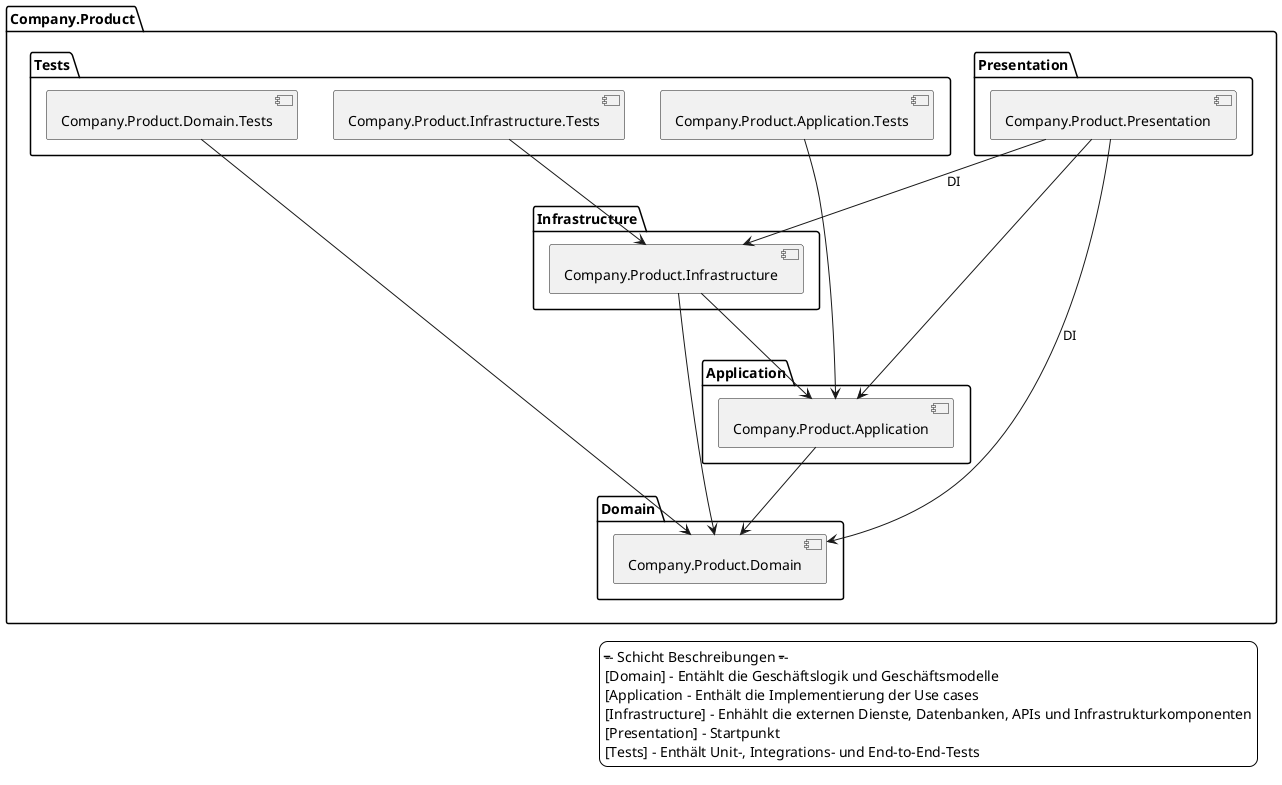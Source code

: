﻿@startuml
skinparam componentStyle uml2
skinparam backgroundColor white
skinparam monochrome false

' Hauptpaket für das gesamte System
package "Company.Product" {
   
    ' Domain Layer
       package "Domain" {
           [Company.Product.Domain] as domain
       }
       
    ' Application Logic Layer
    package "Application" {
        [Company.Product.Application] as application
    }
    
    ' Infrastructure Layer
    package "Infrastructure" {
        [Company.Product.Infrastructure] as infrastructure
    }
    
    ' Worker Layer
    package "Presentation" {
        [Company.Product.Presentation] as presentation
    }

    ' Test Layer
    package "Tests" {
        [Company.Product.Infrastructure.Tests] as infrastructureTests
        [Company.Product.Application.Tests] as applicationTests
        [Company.Product.Domain.Tests] as domainTests
    }
}

' Beziehungen zwischen den Komponenten
application --> domain  
infrastructure --> application
infrastructure --> domain 
presentation --> application
presentation --> infrastructure :DI
presentation --> domain :DI

' Test-Abhängigkeiten
applicationTests --> application
infrastructureTests --> infrastructure 
domainTests --> domain 
' Legende
legend right
  ' Ergänzte Erläuterung der Schichten:
  ------ Schicht Beschreibungen ------
  [Domain] - Entählt die Geschäftslogik und Geschäftsmodelle
  [Application - Enthält die Implementierung der Use cases
  [Infrastructure] - Enhählt die externen Dienste, Datenbanken, APIs und Infrastrukturkomponenten
  [Presentation] - Startpunkt
  [Tests] - Enthält Unit-, Integrations- und End-to-End-Tests
endlegend

@enduml